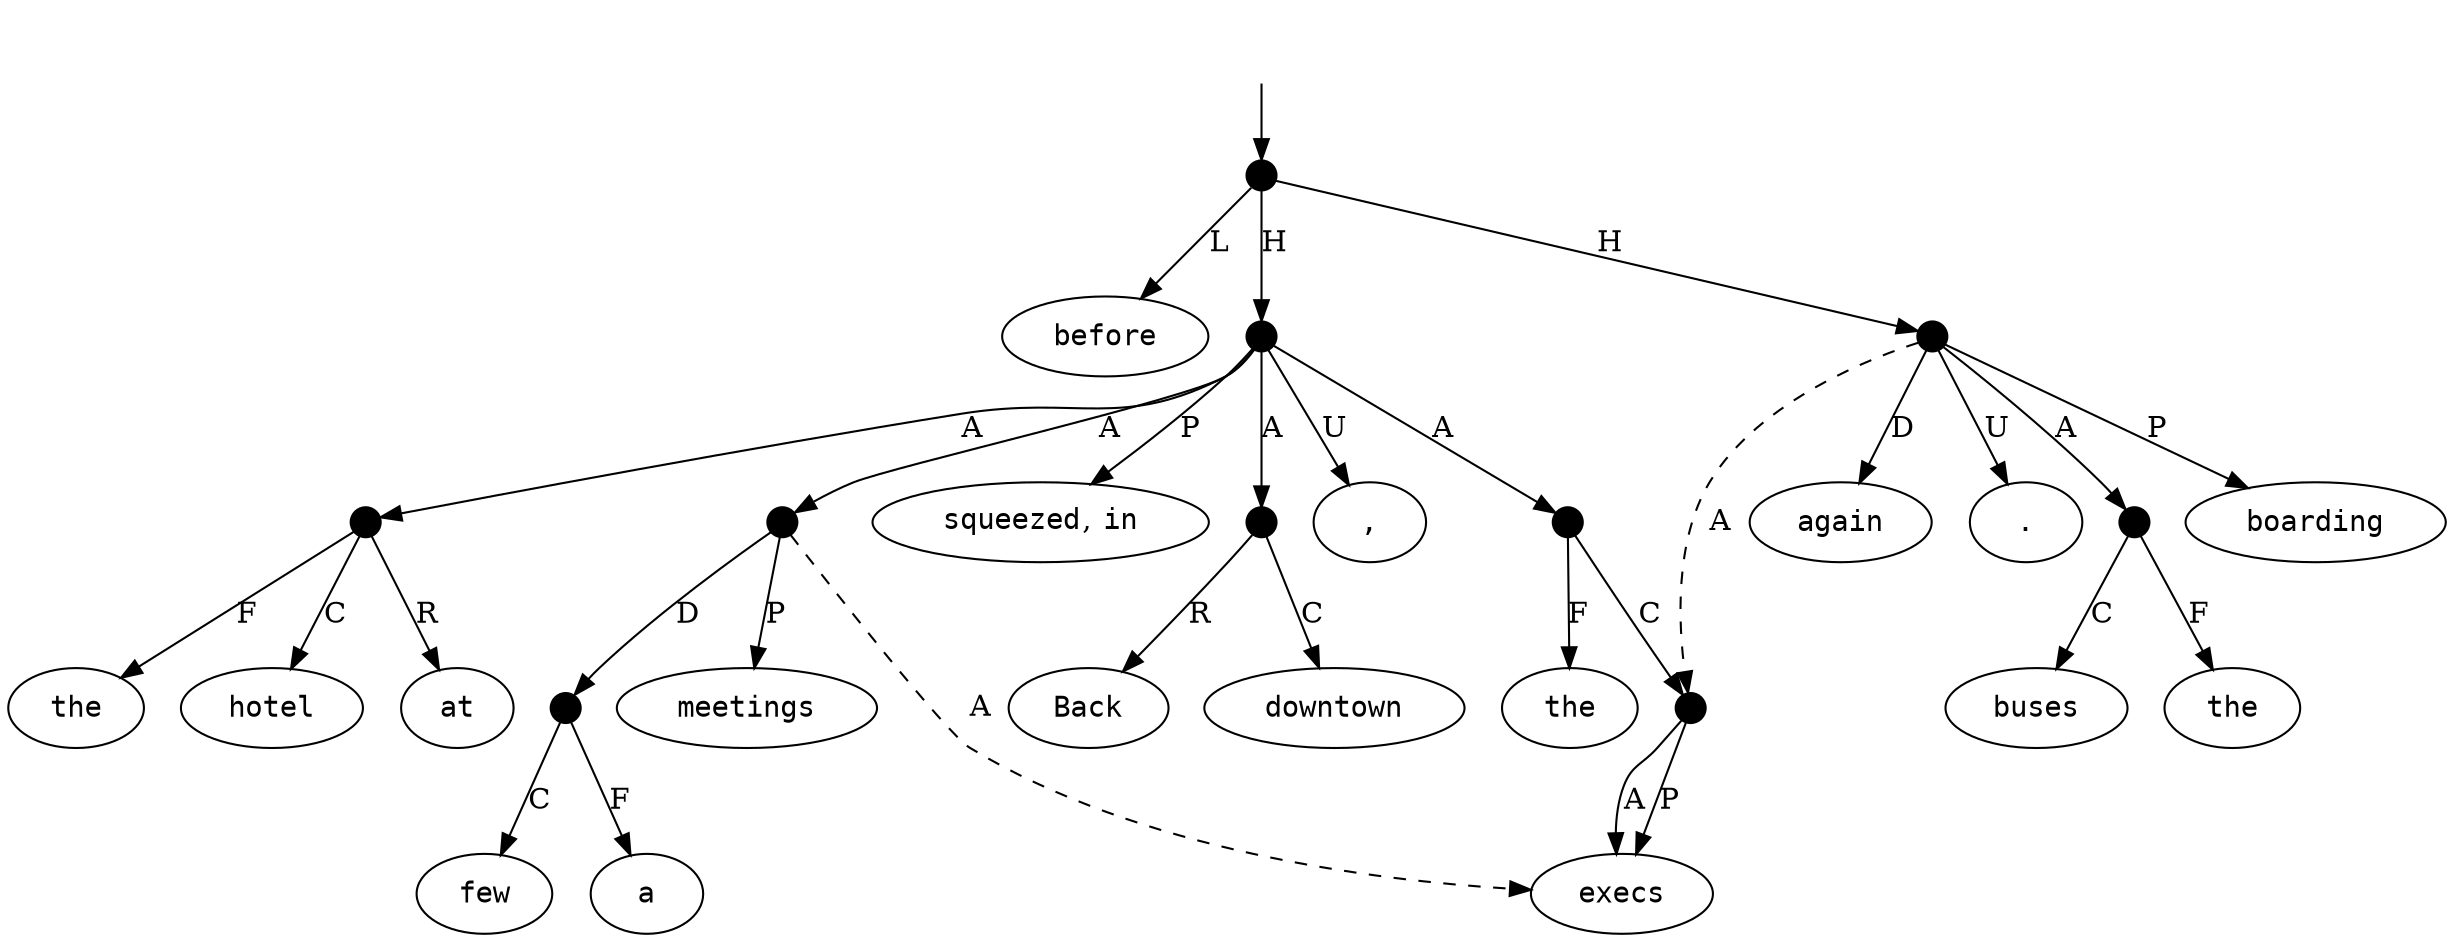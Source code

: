digraph "20010015" {
  top [ style=invis ];
  top -> 20;
  0 [ label=<<table align="center" border="0" cellspacing="0"><tr><td colspan="2"><font face="Courier">Back</font></td></tr></table>> ];
  1 [ label=<<table align="center" border="0" cellspacing="0"><tr><td colspan="2"><font face="Courier">downtown</font></td></tr></table>> ];
  2 [ label=<<table align="center" border="0" cellspacing="0"><tr><td colspan="2"><font face="Courier">,</font></td></tr></table>> ];
  3 [ label=<<table align="center" border="0" cellspacing="0"><tr><td colspan="2"><font face="Courier">the</font></td></tr></table>> ];
  4 [ label=<<table align="center" border="0" cellspacing="0"><tr><td colspan="2"><font face="Courier">execs</font></td></tr></table>> ];
  5 [ label=<<table align="center" border="0" cellspacing="0"><tr><td colspan="2"><font face="Courier">squeezed</font>,&nbsp;<font face="Courier">in</font></td></tr></table>> ];
  6 [ label=<<table align="center" border="0" cellspacing="0"><tr><td colspan="2"><font face="Courier">a</font></td></tr></table>> ];
  7 [ label=<<table align="center" border="0" cellspacing="0"><tr><td colspan="2"><font face="Courier">few</font></td></tr></table>> ];
  8 [ label=<<table align="center" border="0" cellspacing="0"><tr><td colspan="2"><font face="Courier">meetings</font></td></tr></table>> ];
  9 [ label=<<table align="center" border="0" cellspacing="0"><tr><td colspan="2"><font face="Courier">at</font></td></tr></table>> ];
  10 [ label=<<table align="center" border="0" cellspacing="0"><tr><td colspan="2"><font face="Courier">the</font></td></tr></table>> ];
  11 [ label=<<table align="center" border="0" cellspacing="0"><tr><td colspan="2"><font face="Courier">hotel</font></td></tr></table>> ];
  12 [ label=<<table align="center" border="0" cellspacing="0"><tr><td colspan="2"><font face="Courier">before</font></td></tr></table>> ];
  13 [ label=<<table align="center" border="0" cellspacing="0"><tr><td colspan="2"><font face="Courier">boarding</font></td></tr></table>> ];
  14 [ label=<<table align="center" border="0" cellspacing="0"><tr><td colspan="2"><font face="Courier">the</font></td></tr></table>> ];
  15 [ label=<<table align="center" border="0" cellspacing="0"><tr><td colspan="2"><font face="Courier">buses</font></td></tr></table>> ];
  16 [ label=<<table align="center" border="0" cellspacing="0"><tr><td colspan="2"><font face="Courier">again</font></td></tr></table>> ];
  17 [ label=<<table align="center" border="0" cellspacing="0"><tr><td colspan="2"><font face="Courier">.</font></td></tr></table>> ];
  18 [ shape=point, width=0.2 ];
  19 [ shape=point, width=0.2 ];
  20 [ shape=point, width=0.2 ];
  21 [ shape=point, width=0.2 ];
  22 [ shape=point, width=0.2 ];
  23 [ shape=point, width=0.2 ];
  24 [ shape=point, width=0.2 ];
  25 [ shape=point, width=0.2 ];
  26 [ shape=point, width=0.2 ];
  27 [ shape=point, width=0.2 ];
  25 -> 11 [ label="C" ];
  19 -> 24 [ label="A" ];
  26 -> 13 [ label="P" ];
  21 -> 22 [ label="C" ];
  18 -> 0 [ label="R" ];
  19 -> 18 [ label="A" ];
  26 -> 16 [ label="D" ];
  27 -> 15 [ label="C" ];
  23 -> 7 [ label="C" ];
  23 -> 6 [ label="F" ];
  19 -> 25 [ label="A" ];
  27 -> 14 [ label="F" ];
  19 -> 2 [ label="U" ];
  24 -> 23 [ label="D" ];
  20 -> 19 [ label="H" ];
  24 -> 4 [ label="A", style=dashed ];
  26 -> 27 [ label="A" ];
  26 -> 22 [ label="A", style=dashed ];
  22 -> 4 [ label="A" ];
  19 -> 21 [ label="A" ];
  19 -> 5 [ label="P" ];
  25 -> 10 [ label="F" ];
  24 -> 8 [ label="P" ];
  18 -> 1 [ label="C" ];
  26 -> 17 [ label="U" ];
  20 -> 26 [ label="H" ];
  20 -> 12 [ label="L" ];
  25 -> 9 [ label="R" ];
  22 -> 4 [ label="P" ];
  21 -> 3 [ label="F" ];
}

